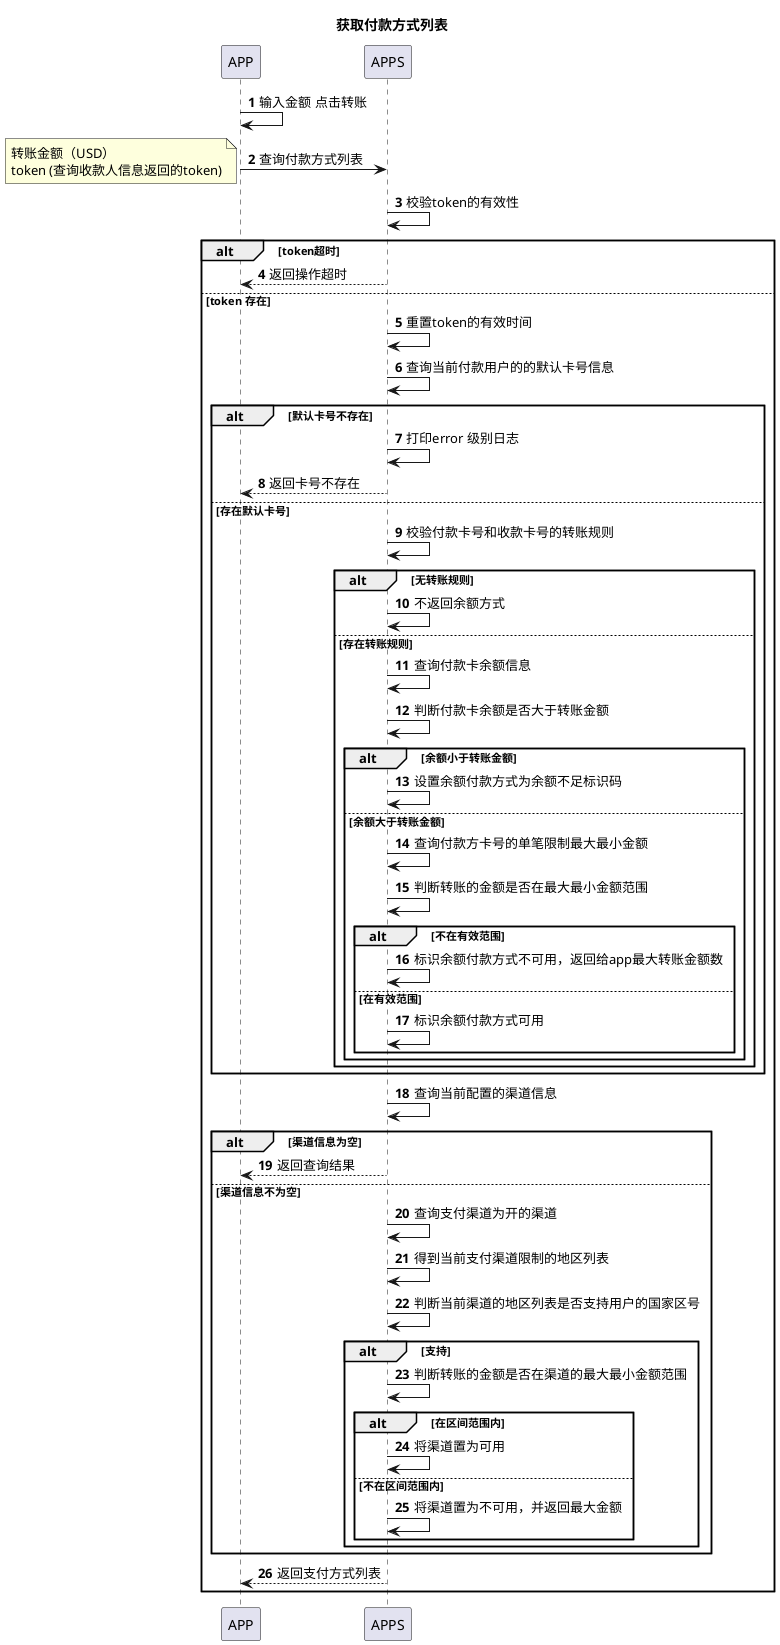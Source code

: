 @startuml
title:获取付款方式列表
autonumber
APP->APP:输入金额 点击转账
APP->APPS:查询付款方式列表
note left:转账金额（USD）\ntoken (查询收款人信息返回的token)
APPS->APPS:校验token的有效性
alt token超时
APPS-->APP:返回操作超时
else token 存在
APPS->APPS:重置token的有效时间
APPS->APPS:查询当前付款用户的的默认卡号信息
alt 默认卡号不存在
APPS->APPS:打印error 级别日志
APPS-->APP:返回卡号不存在
else 存在默认卡号
APPS->APPS:校验付款卡号和收款卡号的转账规则
alt 无转账规则
APPS->APPS:不返回余额方式
else 存在转账规则
APPS->APPS:查询付款卡余额信息
APPS->APPS:判断付款卡余额是否大于转账金额
alt 余额小于转账金额
APPS->APPS:设置余额付款方式为余额不足标识码
else 余额大于转账金额
APPS->APPS:查询付款方卡号的单笔限制最大最小金额
APPS->APPS:判断转账的金额是否在最大最小金额范围
alt 不在有效范围
APPS->APPS:标识余额付款方式不可用，返回给app最大转账金额数
else 在有效范围
APPS->APPS:标识余额付款方式可用
end
end
end
end
APPS->APPS:查询当前配置的渠道信息
alt 渠道信息为空
APPS-->APP:返回查询结果
else 渠道信息不为空
APPS->APPS:查询支付渠道为开的渠道
APPS->APPS:得到当前支付渠道限制的地区列表
APPS->APPS:判断当前渠道的地区列表是否支持用户的国家区号
alt 支持
APPS->APPS:判断转账的金额是否在渠道的最大最小金额范围
alt 在区间范围内
APPS->APPS:将渠道置为可用
else 不在区间范围内
APPS->APPS:将渠道置为不可用，并返回最大金额
end
end
end
APPS-->APP:返回支付方式列表
end
@enduml